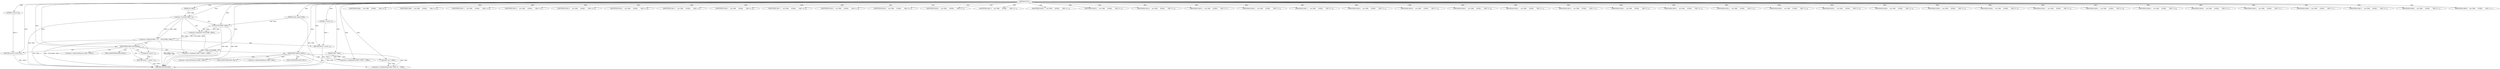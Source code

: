 digraph "FUN1" {  
"8" [label = <(METHOD,FUN1)<SUB>1</SUB>> ]
"141" [label = <(METHOD_RETURN,ANY)<SUB>1</SUB>> ]
"9" [label = <(PARAM,VAR1 *VAR2)<SUB>1</SUB>> ]
"10" [label = <(PARAM,raptor_option VAR3)<SUB>2</SUB>> ]
"11" [label = <(PARAM,int VAR4)<SUB>2</SUB>> ]
"139" [label = <(RETURN,return 0;,return 0;)<SUB>82</SUB>> ]
"14" [label = <(&lt;operator&gt;.logicalOr,VAR4 &lt; 0 ||
     !FUN2(VAR3, VAR5))<SUB>4</SUB>> ]
"26" [label = <(IDENTIFIER,VAR3,switch(VAR3))<SUB>8</SUB>> ]
"140" [label = <(LITERAL,0,return 0;)<SUB>82</SUB>> ]
"23" [label = <(RETURN,return 1;,return 1;)<SUB>6</SUB>> ]
"29" [label = <(IDENTIFIER,VAR6,{
    case VAR6:
      if(VAR4)
        VAR2-&gt;V...)<SUB>9</SUB>> ]
"48" [label = <(IDENTIFIER,VAR9,{
    case VAR6:
      if(VAR4)
        VAR2-&gt;V...)<SUB>16</SUB>> ]
"49" [label = <(&lt;operator&gt;.assignment,VAR2-&gt;VAR10 = VAR4)<SUB>17</SUB>> ]
"56" [label = <(IDENTIFIER,VAR11,{
    case VAR6:
      if(VAR4)
        VAR2-&gt;V...)<SUB>20</SUB>> ]
"58" [label = <(IDENTIFIER,VAR12,{
    case VAR6:
      if(VAR4)
        VAR2-&gt;V...)<SUB>21</SUB>> ]
"60" [label = <(IDENTIFIER,VAR13,{
    case VAR6:
      if(VAR4)
        VAR2-&gt;V...)<SUB>22</SUB>> ]
"63" [label = <(IDENTIFIER,VAR14,{
    case VAR6:
      if(VAR4)
        VAR2-&gt;V...)<SUB>26</SUB>> ]
"65" [label = <(IDENTIFIER,VAR15,{
    case VAR6:
      if(VAR4)
        VAR2-&gt;V...)<SUB>27</SUB>> ]
"67" [label = <(IDENTIFIER,VAR16,{
    case VAR6:
      if(VAR4)
        VAR2-&gt;V...)<SUB>28</SUB>> ]
"69" [label = <(IDENTIFIER,VAR17,{
    case VAR6:
      if(VAR4)
        VAR2-&gt;V...)<SUB>29</SUB>> ]
"71" [label = <(IDENTIFIER,VAR18,{
    case VAR6:
      if(VAR4)
        VAR2-&gt;V...)<SUB>30</SUB>> ]
"73" [label = <(IDENTIFIER,VAR19,{
    case VAR6:
      if(VAR4)
        VAR2-&gt;V...)<SUB>31</SUB>> ]
"75" [label = <(IDENTIFIER,VAR20,{
    case VAR6:
      if(VAR4)
        VAR2-&gt;V...)<SUB>32</SUB>> ]
"77" [label = <(IDENTIFIER,VAR21,{
    case VAR6:
      if(VAR4)
        VAR2-&gt;V...)<SUB>33</SUB>> ]
"79" [label = <(IDENTIFIER,VAR22,{
    case VAR6:
      if(VAR4)
        VAR2-&gt;V...)<SUB>34</SUB>> ]
"81" [label = <(IDENTIFIER,VAR23,{
    case VAR6:
      if(VAR4)
        VAR2-&gt;V...)<SUB>35</SUB>> ]
"83" [label = <(IDENTIFIER,VAR24,{
    case VAR6:
      if(VAR4)
        VAR2-&gt;V...)<SUB>36</SUB>> ]
"85" [label = <(IDENTIFIER,VAR25,{
    case VAR6:
      if(VAR4)
        VAR2-&gt;V...)<SUB>37</SUB>> ]
"87" [label = <(IDENTIFIER,VAR26,{
    case VAR6:
      if(VAR4)
        VAR2-&gt;V...)<SUB>38</SUB>> ]
"89" [label = <(IDENTIFIER,VAR27,{
    case VAR6:
      if(VAR4)
        VAR2-&gt;V...)<SUB>39</SUB>> ]
"91" [label = <(IDENTIFIER,VAR28,{
    case VAR6:
      if(VAR4)
        VAR2-&gt;V...)<SUB>42</SUB>> ]
"93" [label = <(IDENTIFIER,VAR29,{
    case VAR6:
      if(VAR4)
        VAR2-&gt;V...)<SUB>43</SUB>> ]
"95" [label = <(IDENTIFIER,VAR30,{
    case VAR6:
      if(VAR4)
        VAR2-&gt;V...)<SUB>48</SUB>> ]
"97" [label = <(IDENTIFIER,VAR31,{
    case VAR6:
      if(VAR4)
        VAR2-&gt;V...)<SUB>51</SUB>> ]
"99" [label = <(IDENTIFIER,VAR32,{
    case VAR6:
      if(VAR4)
        VAR2-&gt;V...)<SUB>52</SUB>> ]
"101" [label = <(IDENTIFIER,VAR33,{
    case VAR6:
      if(VAR4)
        VAR2-&gt;V...)<SUB>53</SUB>> ]
"103" [label = <(IDENTIFIER,VAR34,{
    case VAR6:
      if(VAR4)
        VAR2-&gt;V...)<SUB>54</SUB>> ]
"105" [label = <(IDENTIFIER,VAR35,{
    case VAR6:
      if(VAR4)
        VAR2-&gt;V...)<SUB>55</SUB>> ]
"107" [label = <(IDENTIFIER,VAR36,{
    case VAR6:
      if(VAR4)
        VAR2-&gt;V...)<SUB>56</SUB>> ]
"109" [label = <(IDENTIFIER,VAR37,{
    case VAR6:
      if(VAR4)
        VAR2-&gt;V...)<SUB>59</SUB>> ]
"111" [label = <(IDENTIFIER,VAR38,{
    case VAR6:
      if(VAR4)
        VAR2-&gt;V...)<SUB>60</SUB>> ]
"113" [label = <(IDENTIFIER,VAR39,{
    case VAR6:
      if(VAR4)
        VAR2-&gt;V...)<SUB>61</SUB>> ]
"115" [label = <(IDENTIFIER,VAR40,{
    case VAR6:
      if(VAR4)
        VAR2-&gt;V...)<SUB>62</SUB>> ]
"117" [label = <(IDENTIFIER,VAR41,{
    case VAR6:
      if(VAR4)
        VAR2-&gt;V...)<SUB>63</SUB>> ]
"119" [label = <(IDENTIFIER,VAR42,{
    case VAR6:
      if(VAR4)
        VAR2-&gt;V...)<SUB>66</SUB>> ]
"121" [label = <(IDENTIFIER,VAR43,{
    case VAR6:
      if(VAR4)
        VAR2-&gt;V...)<SUB>69</SUB>> ]
"123" [label = <(IDENTIFIER,VAR44,{
    case VAR6:
      if(VAR4)
        VAR2-&gt;V...)<SUB>70</SUB>> ]
"125" [label = <(IDENTIFIER,VAR45,{
    case VAR6:
      if(VAR4)
        VAR2-&gt;V...)<SUB>71</SUB>> ]
"127" [label = <(IDENTIFIER,VAR46,{
    case VAR6:
      if(VAR4)
        VAR2-&gt;V...)<SUB>72</SUB>> ]
"129" [label = <(IDENTIFIER,VAR47,{
    case VAR6:
      if(VAR4)
        VAR2-&gt;V...)<SUB>73</SUB>> ]
"131" [label = <(IDENTIFIER,VAR48,{
    case VAR6:
      if(VAR4)
        VAR2-&gt;V...)<SUB>74</SUB>> ]
"133" [label = <(IDENTIFIER,VAR49,{
    case VAR6:
      if(VAR4)
        VAR2-&gt;V...)<SUB>75</SUB>> ]
"135" [label = <(RETURN,return -1;,return -1;)<SUB>78</SUB>> ]
"15" [label = <(&lt;operator&gt;.lessThan,VAR4 &lt; 0)<SUB>4</SUB>> ]
"18" [label = <(&lt;operator&gt;.logicalNot,!FUN2(VAR3, VAR5))<SUB>5</SUB>> ]
"24" [label = <(LITERAL,1,return 1;)<SUB>6</SUB>> ]
"31" [label = <(IDENTIFIER,VAR4,if (VAR4))<SUB>10</SUB>> ]
"136" [label = <(&lt;operator&gt;.minus,-1)<SUB>78</SUB>> ]
"19" [label = <(FUN2,FUN2(VAR3, VAR5))<SUB>5</SUB>> ]
"33" [label = <(&lt;operators&gt;.assignmentOr,VAR2-&gt;VAR7 |= VAR8)<SUB>11</SUB>> ]
"40" [label = <(&lt;operators&gt;.assignmentAnd,VAR2-&gt;VAR7 &amp;= ~VAR8)<SUB>13</SUB>> ]
"44" [label = <(&lt;operator&gt;.not,~VAR8)<SUB>13</SUB>> ]
"50" [label = <(&lt;operator&gt;.indirectFieldAccess,VAR2-&gt;VAR10)<SUB>17</SUB>> ]
"52" [label = <(FIELD_IDENTIFIER,VAR10,VAR10)<SUB>17</SUB>> ]
"34" [label = <(&lt;operator&gt;.indirectFieldAccess,VAR2-&gt;VAR7)<SUB>11</SUB>> ]
"36" [label = <(FIELD_IDENTIFIER,VAR7,VAR7)<SUB>11</SUB>> ]
"41" [label = <(&lt;operator&gt;.indirectFieldAccess,VAR2-&gt;VAR7)<SUB>13</SUB>> ]
"43" [label = <(FIELD_IDENTIFIER,VAR7,VAR7)<SUB>13</SUB>> ]
  "135" -> "141"  [ label = "DDG: &lt;RET&gt;"] 
  "23" -> "141"  [ label = "DDG: &lt;RET&gt;"] 
  "139" -> "141"  [ label = "DDG: &lt;RET&gt;"] 
  "9" -> "141"  [ label = "DDG: VAR2"] 
  "10" -> "141"  [ label = "DDG: VAR3"] 
  "15" -> "141"  [ label = "DDG: VAR4"] 
  "14" -> "141"  [ label = "DDG: VAR4 &lt; 0"] 
  "19" -> "141"  [ label = "DDG: VAR3"] 
  "18" -> "141"  [ label = "DDG: FUN2(VAR3, VAR5)"] 
  "14" -> "141"  [ label = "DDG: !FUN2(VAR3, VAR5)"] 
  "14" -> "141"  [ label = "DDG: VAR4 &lt; 0 ||
     !FUN2(VAR3, VAR5)"] 
  "19" -> "141"  [ label = "DDG: VAR5"] 
  "8" -> "9"  [ label = "DDG: "] 
  "8" -> "10"  [ label = "DDG: "] 
  "8" -> "11"  [ label = "DDG: "] 
  "140" -> "139"  [ label = "DDG: 0"] 
  "8" -> "139"  [ label = "DDG: "] 
  "8" -> "26"  [ label = "DDG: "] 
  "8" -> "140"  [ label = "DDG: "] 
  "15" -> "14"  [ label = "DDG: VAR4"] 
  "15" -> "14"  [ label = "DDG: 0"] 
  "18" -> "14"  [ label = "DDG: FUN2(VAR3, VAR5)"] 
  "24" -> "23"  [ label = "DDG: 1"] 
  "8" -> "23"  [ label = "DDG: "] 
  "8" -> "29"  [ label = "DDG: "] 
  "8" -> "48"  [ label = "DDG: "] 
  "15" -> "49"  [ label = "DDG: VAR4"] 
  "8" -> "49"  [ label = "DDG: "] 
  "8" -> "56"  [ label = "DDG: "] 
  "8" -> "58"  [ label = "DDG: "] 
  "8" -> "60"  [ label = "DDG: "] 
  "8" -> "63"  [ label = "DDG: "] 
  "8" -> "65"  [ label = "DDG: "] 
  "8" -> "67"  [ label = "DDG: "] 
  "8" -> "69"  [ label = "DDG: "] 
  "8" -> "71"  [ label = "DDG: "] 
  "8" -> "73"  [ label = "DDG: "] 
  "8" -> "75"  [ label = "DDG: "] 
  "8" -> "77"  [ label = "DDG: "] 
  "8" -> "79"  [ label = "DDG: "] 
  "8" -> "81"  [ label = "DDG: "] 
  "8" -> "83"  [ label = "DDG: "] 
  "8" -> "85"  [ label = "DDG: "] 
  "8" -> "87"  [ label = "DDG: "] 
  "8" -> "89"  [ label = "DDG: "] 
  "8" -> "91"  [ label = "DDG: "] 
  "8" -> "93"  [ label = "DDG: "] 
  "8" -> "95"  [ label = "DDG: "] 
  "8" -> "97"  [ label = "DDG: "] 
  "8" -> "99"  [ label = "DDG: "] 
  "8" -> "101"  [ label = "DDG: "] 
  "8" -> "103"  [ label = "DDG: "] 
  "8" -> "105"  [ label = "DDG: "] 
  "8" -> "107"  [ label = "DDG: "] 
  "8" -> "109"  [ label = "DDG: "] 
  "8" -> "111"  [ label = "DDG: "] 
  "8" -> "113"  [ label = "DDG: "] 
  "8" -> "115"  [ label = "DDG: "] 
  "8" -> "117"  [ label = "DDG: "] 
  "8" -> "119"  [ label = "DDG: "] 
  "8" -> "121"  [ label = "DDG: "] 
  "8" -> "123"  [ label = "DDG: "] 
  "8" -> "125"  [ label = "DDG: "] 
  "8" -> "127"  [ label = "DDG: "] 
  "8" -> "129"  [ label = "DDG: "] 
  "8" -> "131"  [ label = "DDG: "] 
  "8" -> "133"  [ label = "DDG: "] 
  "136" -> "135"  [ label = "DDG: -1"] 
  "11" -> "15"  [ label = "DDG: VAR4"] 
  "8" -> "15"  [ label = "DDG: "] 
  "19" -> "18"  [ label = "DDG: VAR3"] 
  "19" -> "18"  [ label = "DDG: VAR5"] 
  "8" -> "24"  [ label = "DDG: "] 
  "8" -> "31"  [ label = "DDG: "] 
  "10" -> "19"  [ label = "DDG: VAR3"] 
  "8" -> "19"  [ label = "DDG: "] 
  "8" -> "33"  [ label = "DDG: "] 
  "8" -> "136"  [ label = "DDG: "] 
  "9" -> "33"  [ label = "DDG: VAR2"] 
  "44" -> "40"  [ label = "DDG: VAR8"] 
  "9" -> "40"  [ label = "DDG: VAR2"] 
  "8" -> "44"  [ label = "DDG: "] 
  "14" -> "26"  [ label = "CDG: "] 
  "14" -> "23"  [ label = "CDG: "] 
  "26" -> "136"  [ label = "CDG: "] 
  "26" -> "52"  [ label = "CDG: "] 
  "26" -> "50"  [ label = "CDG: "] 
  "26" -> "139"  [ label = "CDG: "] 
  "26" -> "49"  [ label = "CDG: "] 
  "26" -> "135"  [ label = "CDG: "] 
  "26" -> "31"  [ label = "CDG: "] 
  "15" -> "19"  [ label = "CDG: "] 
  "15" -> "18"  [ label = "CDG: "] 
  "31" -> "34"  [ label = "CDG: "] 
  "31" -> "40"  [ label = "CDG: "] 
  "31" -> "44"  [ label = "CDG: "] 
  "31" -> "43"  [ label = "CDG: "] 
  "31" -> "33"  [ label = "CDG: "] 
  "31" -> "36"  [ label = "CDG: "] 
  "31" -> "41"  [ label = "CDG: "] 
}
